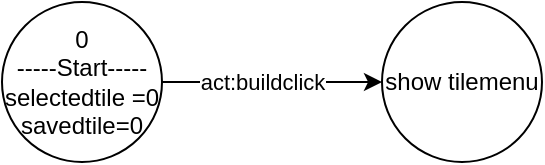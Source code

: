 <mxfile version="24.5.5" type="github">
  <diagram name="Page-1" id="B2VvSjPYqP0Dd8WSLtDL">
    <mxGraphModel dx="989" dy="509" grid="1" gridSize="10" guides="1" tooltips="1" connect="1" arrows="1" fold="1" page="1" pageScale="1" pageWidth="850" pageHeight="1100" math="0" shadow="0">
      <root>
        <mxCell id="0" />
        <mxCell id="1" parent="0" />
        <mxCell id="H23mw5haXismM71pRZtm-3" style="edgeStyle=orthogonalEdgeStyle;rounded=0;orthogonalLoop=1;jettySize=auto;html=1;entryX=0;entryY=0.5;entryDx=0;entryDy=0;" edge="1" parent="1" source="H23mw5haXismM71pRZtm-1" target="H23mw5haXismM71pRZtm-2">
          <mxGeometry relative="1" as="geometry" />
        </mxCell>
        <mxCell id="H23mw5haXismM71pRZtm-4" value="act:buildclick" style="edgeLabel;html=1;align=center;verticalAlign=middle;resizable=0;points=[];" vertex="1" connectable="0" parent="H23mw5haXismM71pRZtm-3">
          <mxGeometry x="-0.273" relative="1" as="geometry">
            <mxPoint x="10" as="offset" />
          </mxGeometry>
        </mxCell>
        <mxCell id="H23mw5haXismM71pRZtm-1" value="&lt;div&gt;0&lt;/div&gt;-----Start-----&lt;div&gt;selectedtile =0&lt;/div&gt;&lt;div&gt;savedtile=0&lt;/div&gt;" style="ellipse;whiteSpace=wrap;html=1;aspect=fixed;" vertex="1" parent="1">
          <mxGeometry x="20" y="180" width="80" height="80" as="geometry" />
        </mxCell>
        <mxCell id="H23mw5haXismM71pRZtm-2" value="show tilemenu" style="ellipse;whiteSpace=wrap;html=1;aspect=fixed;" vertex="1" parent="1">
          <mxGeometry x="210" y="180" width="80" height="80" as="geometry" />
        </mxCell>
      </root>
    </mxGraphModel>
  </diagram>
</mxfile>

